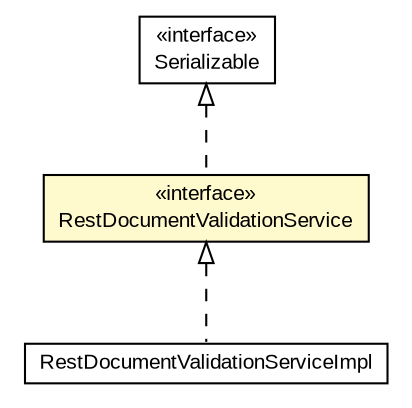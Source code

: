 #!/usr/local/bin/dot
#
# Class diagram 
# Generated by UMLGraph version R5_6-24-gf6e263 (http://www.umlgraph.org/)
#

digraph G {
	edge [fontname="arial",fontsize=10,labelfontname="arial",labelfontsize=10];
	node [fontname="arial",fontsize=10,shape=plaintext];
	nodesep=0.25;
	ranksep=0.5;
	// eu.europa.esig.dss.validation.RestDocumentValidationServiceImpl
	c565749 [label=<<table title="eu.europa.esig.dss.validation.RestDocumentValidationServiceImpl" border="0" cellborder="1" cellspacing="0" cellpadding="2" port="p" href="./RestDocumentValidationServiceImpl.html">
		<tr><td><table border="0" cellspacing="0" cellpadding="1">
<tr><td align="center" balign="center"> RestDocumentValidationServiceImpl </td></tr>
		</table></td></tr>
		</table>>, URL="./RestDocumentValidationServiceImpl.html", fontname="arial", fontcolor="black", fontsize=10.0];
	// eu.europa.esig.dss.validation.RestDocumentValidationService
	c565750 [label=<<table title="eu.europa.esig.dss.validation.RestDocumentValidationService" border="0" cellborder="1" cellspacing="0" cellpadding="2" port="p" bgcolor="lemonChiffon" href="./RestDocumentValidationService.html">
		<tr><td><table border="0" cellspacing="0" cellpadding="1">
<tr><td align="center" balign="center"> &#171;interface&#187; </td></tr>
<tr><td align="center" balign="center"> RestDocumentValidationService </td></tr>
		</table></td></tr>
		</table>>, URL="./RestDocumentValidationService.html", fontname="arial", fontcolor="black", fontsize=10.0];
	//eu.europa.esig.dss.validation.RestDocumentValidationServiceImpl implements eu.europa.esig.dss.validation.RestDocumentValidationService
	c565750:p -> c565749:p [dir=back,arrowtail=empty,style=dashed];
	//eu.europa.esig.dss.validation.RestDocumentValidationService implements java.io.Serializable
	c566417:p -> c565750:p [dir=back,arrowtail=empty,style=dashed];
	// java.io.Serializable
	c566417 [label=<<table title="java.io.Serializable" border="0" cellborder="1" cellspacing="0" cellpadding="2" port="p" href="http://java.sun.com/j2se/1.4.2/docs/api/java/io/Serializable.html">
		<tr><td><table border="0" cellspacing="0" cellpadding="1">
<tr><td align="center" balign="center"> &#171;interface&#187; </td></tr>
<tr><td align="center" balign="center"> Serializable </td></tr>
		</table></td></tr>
		</table>>, URL="http://java.sun.com/j2se/1.4.2/docs/api/java/io/Serializable.html", fontname="arial", fontcolor="black", fontsize=10.0];
}

